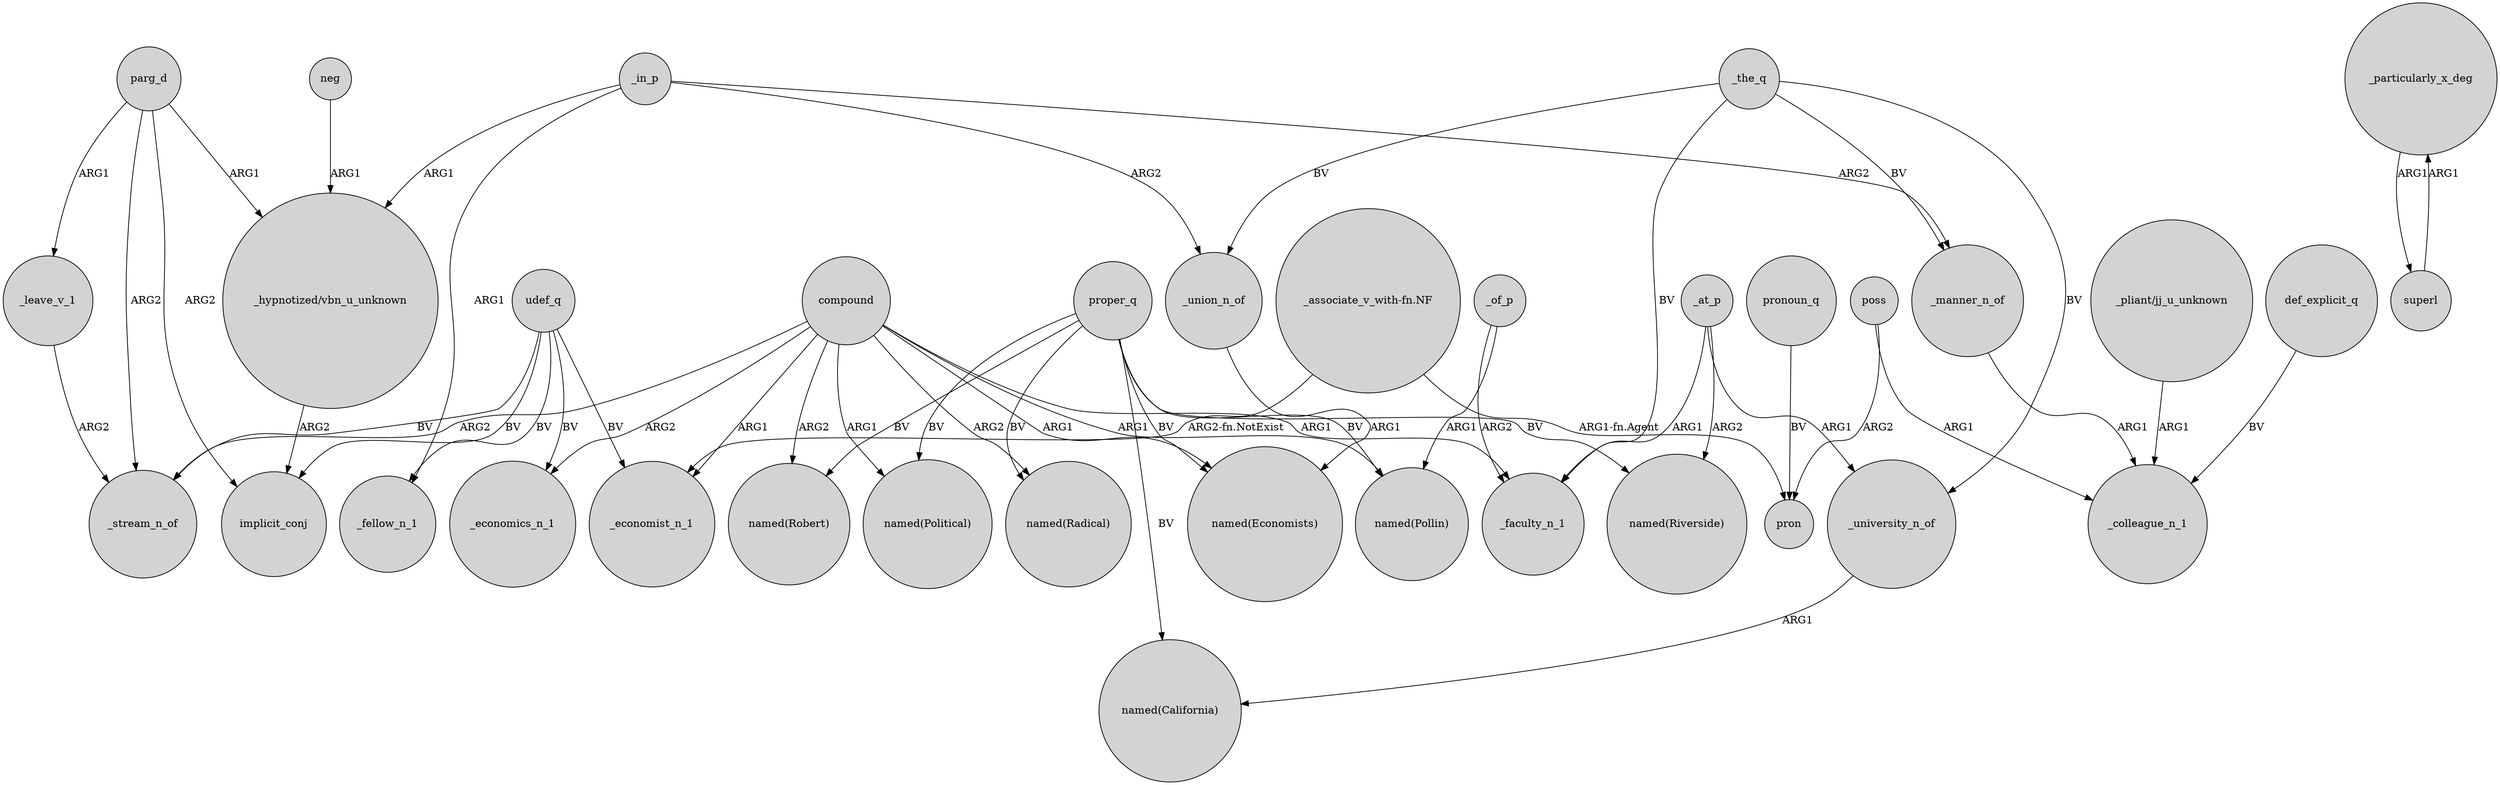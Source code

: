digraph {
	node [shape=circle style=filled]
	parg_d -> implicit_conj [label=ARG2]
	parg_d -> "_hypnotized/vbn_u_unknown" [label=ARG1]
	_the_q -> _faculty_n_1 [label=BV]
	_university_n_of -> "named(California)" [label=ARG1]
	poss -> pron [label=ARG2]
	_the_q -> _university_n_of [label=BV]
	proper_q -> "named(Political)" [label=BV]
	compound -> "named(Pollin)" [label=ARG1]
	_in_p -> _union_n_of [label=ARG2]
	_particularly_x_deg -> superl [label=ARG1]
	compound -> "named(Robert)" [label=ARG2]
	_of_p -> "named(Pollin)" [label=ARG1]
	proper_q -> "named(California)" [label=BV]
	proper_q -> "named(Radical)" [label=BV]
	"_hypnotized/vbn_u_unknown" -> implicit_conj [label=ARG2]
	parg_d -> _leave_v_1 [label=ARG1]
	poss -> _colleague_n_1 [label=ARG1]
	_manner_n_of -> _colleague_n_1 [label=ARG1]
	"_pliant/jj_u_unknown" -> _colleague_n_1 [label=ARG1]
	_the_q -> _union_n_of [label=BV]
	udef_q -> _economist_n_1 [label=BV]
	proper_q -> "named(Economists)" [label=BV]
	udef_q -> implicit_conj [label=BV]
	_at_p -> _university_n_of [label=ARG1]
	compound -> _stream_n_of [label=ARG2]
	udef_q -> _stream_n_of [label=BV]
	_in_p -> _manner_n_of [label=ARG2]
	_in_p -> "_hypnotized/vbn_u_unknown" [label=ARG1]
	compound -> _economics_n_1 [label=ARG2]
	parg_d -> _stream_n_of [label=ARG2]
	compound -> _faculty_n_1 [label=ARG1]
	compound -> _economist_n_1 [label=ARG1]
	pronoun_q -> pron [label=BV]
	udef_q -> _fellow_n_1 [label=BV]
	_leave_v_1 -> _stream_n_of [label=ARG2]
	superl -> _particularly_x_deg [label=ARG1]
	proper_q -> "named(Robert)" [label=BV]
	compound -> "named(Radical)" [label=ARG2]
	_union_n_of -> "named(Economists)" [label=ARG1]
	_of_p -> _faculty_n_1 [label=ARG2]
	neg -> "_hypnotized/vbn_u_unknown" [label=ARG1]
	_at_p -> "named(Riverside)" [label=ARG2]
	_the_q -> _manner_n_of [label=BV]
	proper_q -> "named(Pollin)" [label=BV]
	"_associate_v_with-fn.NF" -> pron [label="ARG1-fn.Agent"]
	_in_p -> _fellow_n_1 [label=ARG1]
	"_associate_v_with-fn.NF" -> _economist_n_1 [label="ARG2-fn.NotExist"]
	compound -> "named(Economists)" [label=ARG1]
	compound -> "named(Political)" [label=ARG1]
	_at_p -> _faculty_n_1 [label=ARG1]
	udef_q -> _economics_n_1 [label=BV]
	proper_q -> "named(Riverside)" [label=BV]
	def_explicit_q -> _colleague_n_1 [label=BV]
}
